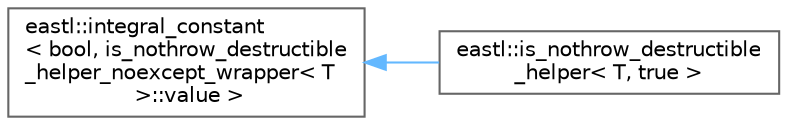 digraph "类继承关系图"
{
 // LATEX_PDF_SIZE
  bgcolor="transparent";
  edge [fontname=Helvetica,fontsize=10,labelfontname=Helvetica,labelfontsize=10];
  node [fontname=Helvetica,fontsize=10,shape=box,height=0.2,width=0.4];
  rankdir="LR";
  Node0 [id="Node000000",label="eastl::integral_constant\l\< bool, is_nothrow_destructible\l_helper_noexcept_wrapper\< T\l \>::value \>",height=0.2,width=0.4,color="grey40", fillcolor="white", style="filled",URL="$structeastl_1_1integral__constant.html",tooltip=" "];
  Node0 -> Node1 [id="edge782_Node000000_Node000001",dir="back",color="steelblue1",style="solid",tooltip=" "];
  Node1 [id="Node000001",label="eastl::is_nothrow_destructible\l_helper\< T, true \>",height=0.2,width=0.4,color="grey40", fillcolor="white", style="filled",URL="$structeastl_1_1is__nothrow__destructible__helper_3_01_t_00_01true_01_4.html",tooltip=" "];
}
